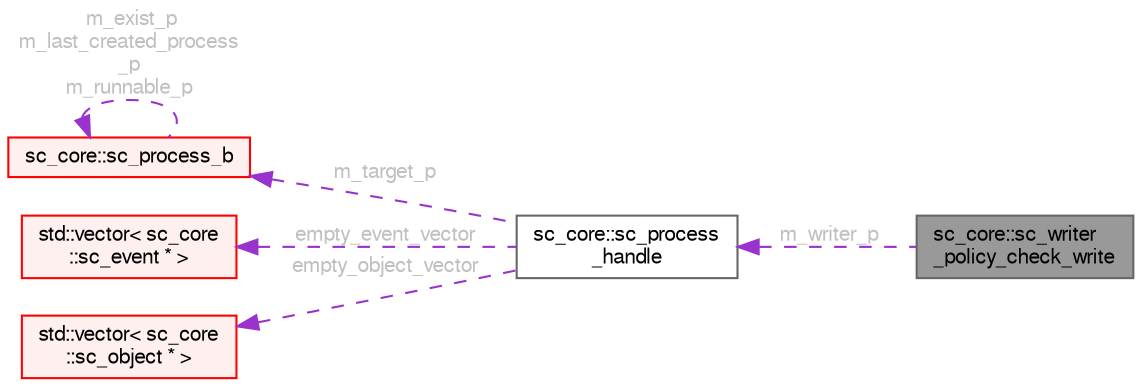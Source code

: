 digraph "sc_core::sc_writer_policy_check_write"
{
 // LATEX_PDF_SIZE
  bgcolor="transparent";
  edge [fontname=FreeSans,fontsize=10,labelfontname=FreeSans,labelfontsize=10];
  node [fontname=FreeSans,fontsize=10,shape=box,height=0.2,width=0.4];
  rankdir="LR";
  Node1 [id="Node000001",label="sc_core::sc_writer\l_policy_check_write",height=0.2,width=0.4,color="gray40", fillcolor="grey60", style="filled", fontcolor="black",tooltip=" "];
  Node2 -> Node1 [id="edge1_Node000001_Node000002",dir="back",color="darkorchid3",style="dashed",tooltip=" ",label=" m_writer_p",fontcolor="grey" ];
  Node2 [id="Node000002",label="sc_core::sc_process\l_handle",height=0.2,width=0.4,color="gray40", fillcolor="white", style="filled",URL="$a02165.html",tooltip=" "];
  Node3 -> Node2 [id="edge2_Node000002_Node000003",dir="back",color="darkorchid3",style="dashed",tooltip=" ",label=" m_target_p",fontcolor="grey" ];
  Node3 [id="Node000003",label="sc_core::sc_process_b",height=0.2,width=0.4,color="red", fillcolor="#FFF0F0", style="filled",URL="$a02157.html",tooltip=" "];
  Node3 -> Node3 [id="edge3_Node000003_Node000003",dir="back",color="darkorchid3",style="dashed",tooltip=" ",label=" m_exist_p\nm_last_created_process\l_p\nm_runnable_p",fontcolor="grey" ];
  Node21 -> Node2 [id="edge4_Node000002_Node000021",dir="back",color="darkorchid3",style="dashed",tooltip=" ",label=" empty_event_vector",fontcolor="grey" ];
  Node21 [id="Node000021",label="std::vector\< sc_core\l::sc_event * \>",height=0.2,width=0.4,color="red", fillcolor="#FFF0F0", style="filled",tooltip=" "];
  Node22 -> Node2 [id="edge5_Node000002_Node000022",dir="back",color="darkorchid3",style="dashed",tooltip=" ",label=" empty_object_vector",fontcolor="grey" ];
  Node22 [id="Node000022",label="std::vector\< sc_core\l::sc_object * \>",height=0.2,width=0.4,color="red", fillcolor="#FFF0F0", style="filled",tooltip=" "];
}

